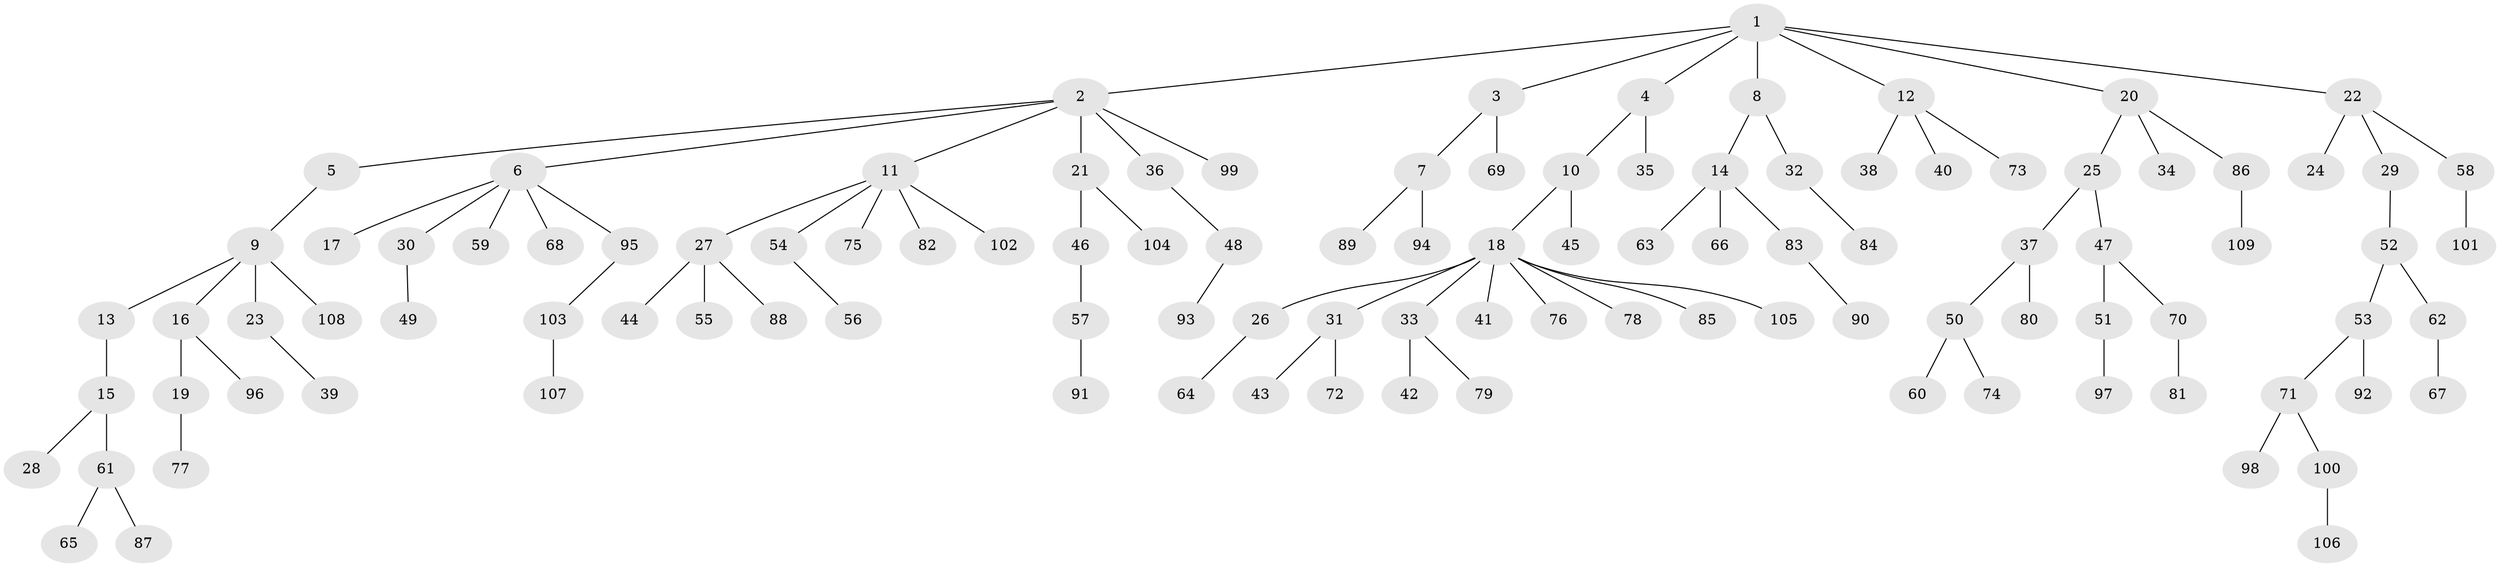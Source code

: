 // coarse degree distribution, {6: 0.030303030303030304, 5: 0.030303030303030304, 1: 0.42424242424242425, 2: 0.3939393939393939, 3: 0.09090909090909091, 4: 0.030303030303030304}
// Generated by graph-tools (version 1.1) at 2025/51/03/04/25 22:51:36]
// undirected, 109 vertices, 108 edges
graph export_dot {
  node [color=gray90,style=filled];
  1;
  2;
  3;
  4;
  5;
  6;
  7;
  8;
  9;
  10;
  11;
  12;
  13;
  14;
  15;
  16;
  17;
  18;
  19;
  20;
  21;
  22;
  23;
  24;
  25;
  26;
  27;
  28;
  29;
  30;
  31;
  32;
  33;
  34;
  35;
  36;
  37;
  38;
  39;
  40;
  41;
  42;
  43;
  44;
  45;
  46;
  47;
  48;
  49;
  50;
  51;
  52;
  53;
  54;
  55;
  56;
  57;
  58;
  59;
  60;
  61;
  62;
  63;
  64;
  65;
  66;
  67;
  68;
  69;
  70;
  71;
  72;
  73;
  74;
  75;
  76;
  77;
  78;
  79;
  80;
  81;
  82;
  83;
  84;
  85;
  86;
  87;
  88;
  89;
  90;
  91;
  92;
  93;
  94;
  95;
  96;
  97;
  98;
  99;
  100;
  101;
  102;
  103;
  104;
  105;
  106;
  107;
  108;
  109;
  1 -- 2;
  1 -- 3;
  1 -- 4;
  1 -- 8;
  1 -- 12;
  1 -- 20;
  1 -- 22;
  2 -- 5;
  2 -- 6;
  2 -- 11;
  2 -- 21;
  2 -- 36;
  2 -- 99;
  3 -- 7;
  3 -- 69;
  4 -- 10;
  4 -- 35;
  5 -- 9;
  6 -- 17;
  6 -- 30;
  6 -- 59;
  6 -- 68;
  6 -- 95;
  7 -- 89;
  7 -- 94;
  8 -- 14;
  8 -- 32;
  9 -- 13;
  9 -- 16;
  9 -- 23;
  9 -- 108;
  10 -- 18;
  10 -- 45;
  11 -- 27;
  11 -- 54;
  11 -- 75;
  11 -- 82;
  11 -- 102;
  12 -- 38;
  12 -- 40;
  12 -- 73;
  13 -- 15;
  14 -- 63;
  14 -- 66;
  14 -- 83;
  15 -- 28;
  15 -- 61;
  16 -- 19;
  16 -- 96;
  18 -- 26;
  18 -- 31;
  18 -- 33;
  18 -- 41;
  18 -- 76;
  18 -- 78;
  18 -- 85;
  18 -- 105;
  19 -- 77;
  20 -- 25;
  20 -- 34;
  20 -- 86;
  21 -- 46;
  21 -- 104;
  22 -- 24;
  22 -- 29;
  22 -- 58;
  23 -- 39;
  25 -- 37;
  25 -- 47;
  26 -- 64;
  27 -- 44;
  27 -- 55;
  27 -- 88;
  29 -- 52;
  30 -- 49;
  31 -- 43;
  31 -- 72;
  32 -- 84;
  33 -- 42;
  33 -- 79;
  36 -- 48;
  37 -- 50;
  37 -- 80;
  46 -- 57;
  47 -- 51;
  47 -- 70;
  48 -- 93;
  50 -- 60;
  50 -- 74;
  51 -- 97;
  52 -- 53;
  52 -- 62;
  53 -- 71;
  53 -- 92;
  54 -- 56;
  57 -- 91;
  58 -- 101;
  61 -- 65;
  61 -- 87;
  62 -- 67;
  70 -- 81;
  71 -- 98;
  71 -- 100;
  83 -- 90;
  86 -- 109;
  95 -- 103;
  100 -- 106;
  103 -- 107;
}

